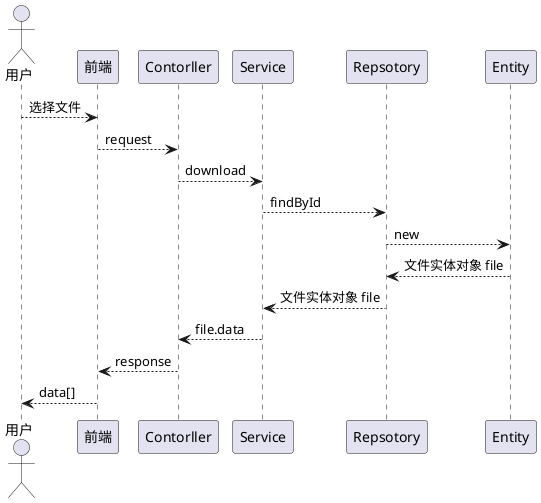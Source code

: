 @startuml
actor user as "用户"
participant f as "前端"
participant c as "Contorller"
participant s as "Service"
participant r as "Repsotory"
participant e as "Entity"
user --> f: 选择文件
f --> c: request
c --> s: download
s --> r: findById
r --> e: new
e --> r: 文件实体对象 file
r --> s: 文件实体对象 file
s --> c: file.data
c --> f: response
f --> user: data[]
@enduml